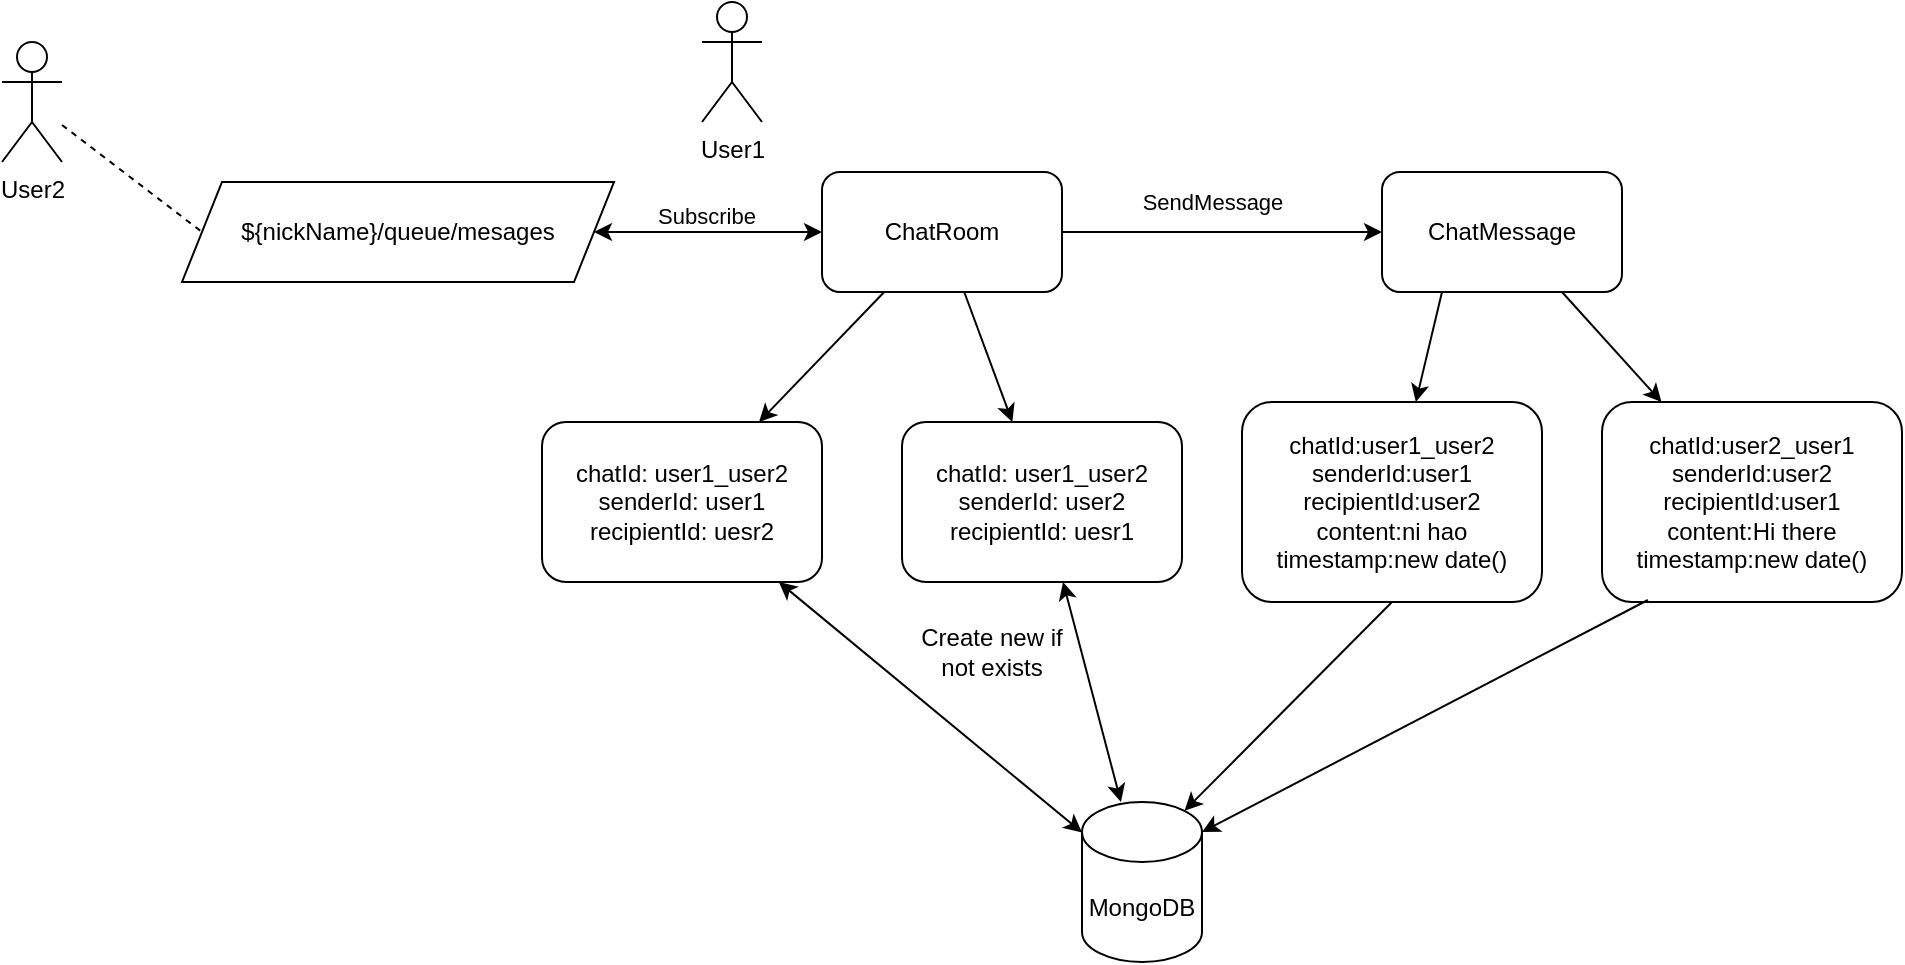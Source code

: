 <mxfile version="24.8.3">
  <diagram name="Trang-1" id="ATA3lsROrStY1Cv1PrL_">
    <mxGraphModel dx="1434" dy="1941" grid="1" gridSize="10" guides="1" tooltips="1" connect="1" arrows="1" fold="1" page="1" pageScale="1" pageWidth="827" pageHeight="1169" math="0" shadow="0">
      <root>
        <mxCell id="0" />
        <mxCell id="1" parent="0" />
        <mxCell id="6FXUCEme7YuGV_fSvKKb-3" value="${nickName}/queue/mesages" style="shape=parallelogram;perimeter=parallelogramPerimeter;whiteSpace=wrap;html=1;fixedSize=1;" vertex="1" parent="1">
          <mxGeometry x="240" y="-490" width="216" height="50" as="geometry" />
        </mxCell>
        <mxCell id="6FXUCEme7YuGV_fSvKKb-4" value="" style="endArrow=classic;startArrow=classic;html=1;rounded=0;exitX=1;exitY=0.5;exitDx=0;exitDy=0;entryX=0;entryY=0.5;entryDx=0;entryDy=0;" edge="1" parent="1" source="6FXUCEme7YuGV_fSvKKb-3" target="6FXUCEme7YuGV_fSvKKb-6">
          <mxGeometry width="50" height="50" relative="1" as="geometry">
            <mxPoint x="446" y="-465.42" as="sourcePoint" />
            <mxPoint x="600" y="-465.42" as="targetPoint" />
          </mxGeometry>
        </mxCell>
        <mxCell id="6FXUCEme7YuGV_fSvKKb-5" value="Subscribe" style="edgeLabel;html=1;align=center;verticalAlign=middle;resizable=0;points=[];" vertex="1" connectable="0" parent="6FXUCEme7YuGV_fSvKKb-4">
          <mxGeometry x="-0.017" y="8" relative="1" as="geometry">
            <mxPoint as="offset" />
          </mxGeometry>
        </mxCell>
        <mxCell id="6FXUCEme7YuGV_fSvKKb-6" value="ChatRoom" style="rounded=1;whiteSpace=wrap;html=1;" vertex="1" parent="1">
          <mxGeometry x="560" y="-495" width="120" height="60" as="geometry" />
        </mxCell>
        <mxCell id="6FXUCEme7YuGV_fSvKKb-7" value="User1" style="shape=umlActor;verticalLabelPosition=bottom;verticalAlign=top;html=1;outlineConnect=0;" vertex="1" parent="1">
          <mxGeometry x="500" y="-580" width="30" height="60" as="geometry" />
        </mxCell>
        <mxCell id="6FXUCEme7YuGV_fSvKKb-10" value="User2" style="shape=umlActor;verticalLabelPosition=bottom;verticalAlign=top;html=1;outlineConnect=0;" vertex="1" parent="1">
          <mxGeometry x="150" y="-560" width="30" height="60" as="geometry" />
        </mxCell>
        <mxCell id="6FXUCEme7YuGV_fSvKKb-14" value="" style="endArrow=none;dashed=1;html=1;rounded=0;entryX=0;entryY=0.5;entryDx=0;entryDy=0;" edge="1" parent="1" source="6FXUCEme7YuGV_fSvKKb-10" target="6FXUCEme7YuGV_fSvKKb-3">
          <mxGeometry width="50" height="50" relative="1" as="geometry">
            <mxPoint x="510" y="-330" as="sourcePoint" />
            <mxPoint x="560" y="-380" as="targetPoint" />
          </mxGeometry>
        </mxCell>
        <mxCell id="6FXUCEme7YuGV_fSvKKb-17" value="chatId: user1_user2&lt;div&gt;senderId: user1&lt;/div&gt;&lt;div&gt;recipientId: uesr2&lt;/div&gt;" style="rounded=1;whiteSpace=wrap;html=1;" vertex="1" parent="1">
          <mxGeometry x="420" y="-370" width="140" height="80" as="geometry" />
        </mxCell>
        <mxCell id="6FXUCEme7YuGV_fSvKKb-23" value="chatId: user1_user2&lt;div&gt;senderId: user2&lt;/div&gt;&lt;div&gt;recipientId: uesr1&lt;/div&gt;" style="rounded=1;whiteSpace=wrap;html=1;" vertex="1" parent="1">
          <mxGeometry x="600" y="-370" width="140" height="80" as="geometry" />
        </mxCell>
        <mxCell id="6FXUCEme7YuGV_fSvKKb-24" value="" style="endArrow=classic;html=1;rounded=0;exitX=1;exitY=0.5;exitDx=0;exitDy=0;" edge="1" parent="1" source="6FXUCEme7YuGV_fSvKKb-6" target="6FXUCEme7YuGV_fSvKKb-25">
          <mxGeometry width="50" height="50" relative="1" as="geometry">
            <mxPoint x="510" y="-490" as="sourcePoint" />
            <mxPoint x="840" y="-470" as="targetPoint" />
          </mxGeometry>
        </mxCell>
        <mxCell id="6FXUCEme7YuGV_fSvKKb-35" value="SendMessage" style="edgeLabel;html=1;align=center;verticalAlign=middle;resizable=0;points=[];" vertex="1" connectable="0" parent="6FXUCEme7YuGV_fSvKKb-24">
          <mxGeometry x="-0.25" y="-1" relative="1" as="geometry">
            <mxPoint x="15" y="-16" as="offset" />
          </mxGeometry>
        </mxCell>
        <mxCell id="6FXUCEme7YuGV_fSvKKb-25" value="ChatMessage" style="rounded=1;whiteSpace=wrap;html=1;" vertex="1" parent="1">
          <mxGeometry x="840" y="-495" width="120" height="60" as="geometry" />
        </mxCell>
        <mxCell id="6FXUCEme7YuGV_fSvKKb-32" value="chatId:user1_user2&lt;div&gt;senderId:user1&lt;/div&gt;&lt;div&gt;recipientId:user2&lt;/div&gt;&lt;div&gt;content:ni hao&lt;/div&gt;&lt;div&gt;timestamp:new date()&lt;/div&gt;" style="rounded=1;whiteSpace=wrap;html=1;" vertex="1" parent="1">
          <mxGeometry x="770" y="-380" width="150" height="100" as="geometry" />
        </mxCell>
        <mxCell id="6FXUCEme7YuGV_fSvKKb-34" value="chatId:user2_user1&lt;div&gt;senderId:user2&lt;/div&gt;&lt;div&gt;recipientId:user1&lt;/div&gt;&lt;div&gt;content:Hi there&lt;/div&gt;&lt;div&gt;timestamp:new date()&lt;/div&gt;" style="rounded=1;whiteSpace=wrap;html=1;" vertex="1" parent="1">
          <mxGeometry x="950" y="-380" width="150" height="100" as="geometry" />
        </mxCell>
        <mxCell id="6FXUCEme7YuGV_fSvKKb-46" value="" style="endArrow=classic;html=1;rounded=0;" edge="1" parent="1" source="6FXUCEme7YuGV_fSvKKb-6" target="6FXUCEme7YuGV_fSvKKb-17">
          <mxGeometry width="50" height="50" relative="1" as="geometry">
            <mxPoint x="480" y="-320" as="sourcePoint" />
            <mxPoint x="530" y="-370" as="targetPoint" />
          </mxGeometry>
        </mxCell>
        <mxCell id="6FXUCEme7YuGV_fSvKKb-47" value="" style="endArrow=classic;html=1;rounded=0;" edge="1" parent="1" source="6FXUCEme7YuGV_fSvKKb-6" target="6FXUCEme7YuGV_fSvKKb-23">
          <mxGeometry width="50" height="50" relative="1" as="geometry">
            <mxPoint x="480" y="-320" as="sourcePoint" />
            <mxPoint x="530" y="-370" as="targetPoint" />
          </mxGeometry>
        </mxCell>
        <mxCell id="6FXUCEme7YuGV_fSvKKb-49" value="" style="endArrow=classic;html=1;rounded=0;exitX=0.25;exitY=1;exitDx=0;exitDy=0;" edge="1" parent="1" source="6FXUCEme7YuGV_fSvKKb-25" target="6FXUCEme7YuGV_fSvKKb-32">
          <mxGeometry width="50" height="50" relative="1" as="geometry">
            <mxPoint x="760" y="-350" as="sourcePoint" />
            <mxPoint x="810" y="-400" as="targetPoint" />
          </mxGeometry>
        </mxCell>
        <mxCell id="6FXUCEme7YuGV_fSvKKb-50" value="" style="endArrow=classic;html=1;rounded=0;exitX=0.75;exitY=1;exitDx=0;exitDy=0;" edge="1" parent="1" source="6FXUCEme7YuGV_fSvKKb-25" target="6FXUCEme7YuGV_fSvKKb-34">
          <mxGeometry width="50" height="50" relative="1" as="geometry">
            <mxPoint x="480" y="-320" as="sourcePoint" />
            <mxPoint x="530" y="-370" as="targetPoint" />
          </mxGeometry>
        </mxCell>
        <mxCell id="6FXUCEme7YuGV_fSvKKb-51" value="MongoDB" style="shape=cylinder3;whiteSpace=wrap;html=1;boundedLbl=1;backgroundOutline=1;size=15;" vertex="1" parent="1">
          <mxGeometry x="690" y="-180" width="60" height="80" as="geometry" />
        </mxCell>
        <mxCell id="6FXUCEme7YuGV_fSvKKb-54" value="" style="endArrow=classic;startArrow=classic;html=1;rounded=0;" edge="1" parent="1" source="6FXUCEme7YuGV_fSvKKb-51" target="6FXUCEme7YuGV_fSvKKb-17">
          <mxGeometry width="50" height="50" relative="1" as="geometry">
            <mxPoint x="480" y="-320" as="sourcePoint" />
            <mxPoint x="530" y="-370" as="targetPoint" />
          </mxGeometry>
        </mxCell>
        <mxCell id="6FXUCEme7YuGV_fSvKKb-55" value="" style="endArrow=classic;startArrow=classic;html=1;rounded=0;" edge="1" parent="1" source="6FXUCEme7YuGV_fSvKKb-51" target="6FXUCEme7YuGV_fSvKKb-23">
          <mxGeometry width="50" height="50" relative="1" as="geometry">
            <mxPoint x="480" y="-320" as="sourcePoint" />
            <mxPoint x="530" y="-370" as="targetPoint" />
          </mxGeometry>
        </mxCell>
        <mxCell id="6FXUCEme7YuGV_fSvKKb-58" value="Create new if not exists" style="text;html=1;align=center;verticalAlign=middle;whiteSpace=wrap;rounded=0;" vertex="1" parent="1">
          <mxGeometry x="600" y="-270" width="90" height="30" as="geometry" />
        </mxCell>
        <mxCell id="6FXUCEme7YuGV_fSvKKb-62" value="" style="endArrow=classic;html=1;rounded=0;exitX=0.5;exitY=1;exitDx=0;exitDy=0;entryX=0.855;entryY=0;entryDx=0;entryDy=4.35;entryPerimeter=0;" edge="1" parent="1" source="6FXUCEme7YuGV_fSvKKb-32" target="6FXUCEme7YuGV_fSvKKb-51">
          <mxGeometry width="50" height="50" relative="1" as="geometry">
            <mxPoint x="480" y="-320" as="sourcePoint" />
            <mxPoint x="530" y="-370" as="targetPoint" />
          </mxGeometry>
        </mxCell>
        <mxCell id="6FXUCEme7YuGV_fSvKKb-63" value="" style="endArrow=classic;html=1;rounded=0;exitX=0.153;exitY=0.99;exitDx=0;exitDy=0;exitPerimeter=0;entryX=1;entryY=0;entryDx=0;entryDy=15;entryPerimeter=0;" edge="1" parent="1" source="6FXUCEme7YuGV_fSvKKb-34" target="6FXUCEme7YuGV_fSvKKb-51">
          <mxGeometry width="50" height="50" relative="1" as="geometry">
            <mxPoint x="480" y="-320" as="sourcePoint" />
            <mxPoint x="530" y="-370" as="targetPoint" />
          </mxGeometry>
        </mxCell>
      </root>
    </mxGraphModel>
  </diagram>
</mxfile>
